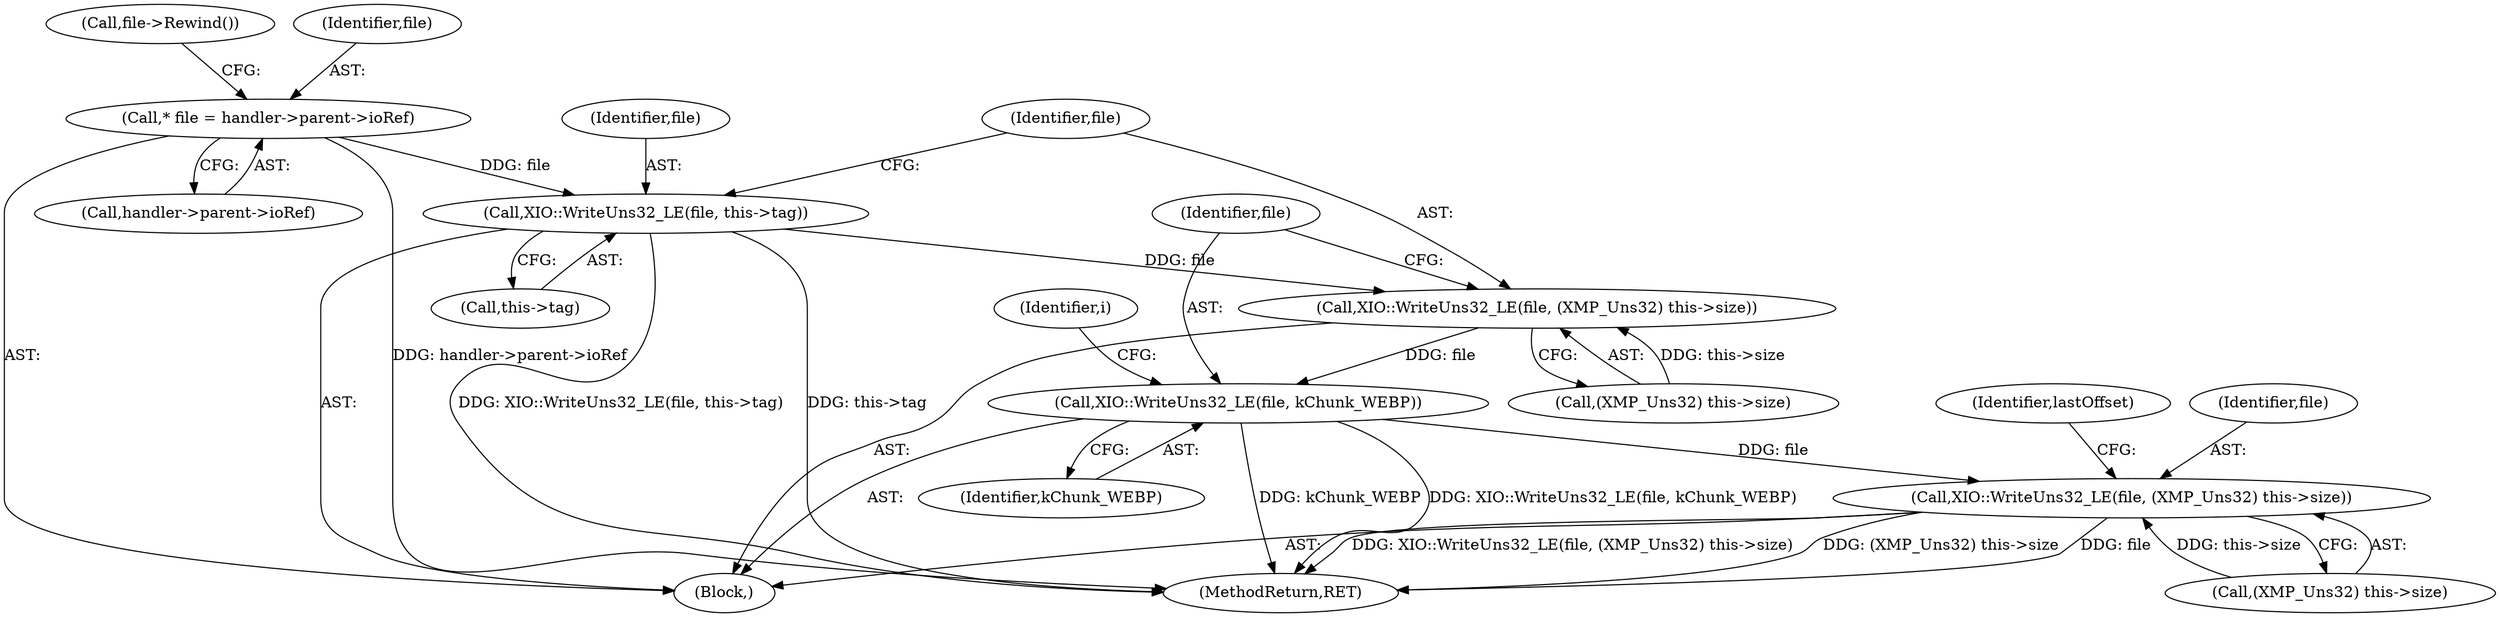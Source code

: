digraph "0_exempi_aabedb5e749dd59112a3fe1e8e08f2d934f56666@pointer" {
"1000422" [label="(Call,XIO::WriteUns32_LE(file, this->tag))"];
"1000414" [label="(Call,* file = handler->parent->ioRef)"];
"1000427" [label="(Call,XIO::WriteUns32_LE(file, (XMP_Uns32) this->size))"];
"1000434" [label="(Call,XIO::WriteUns32_LE(file, kChunk_WEBP))"];
"1000487" [label="(Call,XIO::WriteUns32_LE(file, (XMP_Uns32) this->size))"];
"1000423" [label="(Identifier,file)"];
"1000416" [label="(Call,handler->parent->ioRef)"];
"1000428" [label="(Identifier,file)"];
"1000442" [label="(Identifier,i)"];
"1000412" [label="(Block,)"];
"1000489" [label="(Call,(XMP_Uns32) this->size)"];
"1000488" [label="(Identifier,file)"];
"1000414" [label="(Call,* file = handler->parent->ioRef)"];
"1000435" [label="(Identifier,file)"];
"1000436" [label="(Identifier,kChunk_WEBP)"];
"1000427" [label="(Call,XIO::WriteUns32_LE(file, (XMP_Uns32) this->size))"];
"1000495" [label="(Identifier,lastOffset)"];
"1000422" [label="(Call,XIO::WriteUns32_LE(file, this->tag))"];
"1000429" [label="(Call,(XMP_Uns32) this->size)"];
"1000434" [label="(Call,XIO::WriteUns32_LE(file, kChunk_WEBP))"];
"1000421" [label="(Call,file->Rewind())"];
"1000537" [label="(MethodReturn,RET)"];
"1000424" [label="(Call,this->tag)"];
"1000487" [label="(Call,XIO::WriteUns32_LE(file, (XMP_Uns32) this->size))"];
"1000415" [label="(Identifier,file)"];
"1000422" -> "1000412"  [label="AST: "];
"1000422" -> "1000424"  [label="CFG: "];
"1000423" -> "1000422"  [label="AST: "];
"1000424" -> "1000422"  [label="AST: "];
"1000428" -> "1000422"  [label="CFG: "];
"1000422" -> "1000537"  [label="DDG: XIO::WriteUns32_LE(file, this->tag)"];
"1000422" -> "1000537"  [label="DDG: this->tag"];
"1000414" -> "1000422"  [label="DDG: file"];
"1000422" -> "1000427"  [label="DDG: file"];
"1000414" -> "1000412"  [label="AST: "];
"1000414" -> "1000416"  [label="CFG: "];
"1000415" -> "1000414"  [label="AST: "];
"1000416" -> "1000414"  [label="AST: "];
"1000421" -> "1000414"  [label="CFG: "];
"1000414" -> "1000537"  [label="DDG: handler->parent->ioRef"];
"1000427" -> "1000412"  [label="AST: "];
"1000427" -> "1000429"  [label="CFG: "];
"1000428" -> "1000427"  [label="AST: "];
"1000429" -> "1000427"  [label="AST: "];
"1000435" -> "1000427"  [label="CFG: "];
"1000429" -> "1000427"  [label="DDG: this->size"];
"1000427" -> "1000434"  [label="DDG: file"];
"1000434" -> "1000412"  [label="AST: "];
"1000434" -> "1000436"  [label="CFG: "];
"1000435" -> "1000434"  [label="AST: "];
"1000436" -> "1000434"  [label="AST: "];
"1000442" -> "1000434"  [label="CFG: "];
"1000434" -> "1000537"  [label="DDG: kChunk_WEBP"];
"1000434" -> "1000537"  [label="DDG: XIO::WriteUns32_LE(file, kChunk_WEBP)"];
"1000434" -> "1000487"  [label="DDG: file"];
"1000487" -> "1000412"  [label="AST: "];
"1000487" -> "1000489"  [label="CFG: "];
"1000488" -> "1000487"  [label="AST: "];
"1000489" -> "1000487"  [label="AST: "];
"1000495" -> "1000487"  [label="CFG: "];
"1000487" -> "1000537"  [label="DDG: (XMP_Uns32) this->size"];
"1000487" -> "1000537"  [label="DDG: file"];
"1000487" -> "1000537"  [label="DDG: XIO::WriteUns32_LE(file, (XMP_Uns32) this->size)"];
"1000489" -> "1000487"  [label="DDG: this->size"];
}
